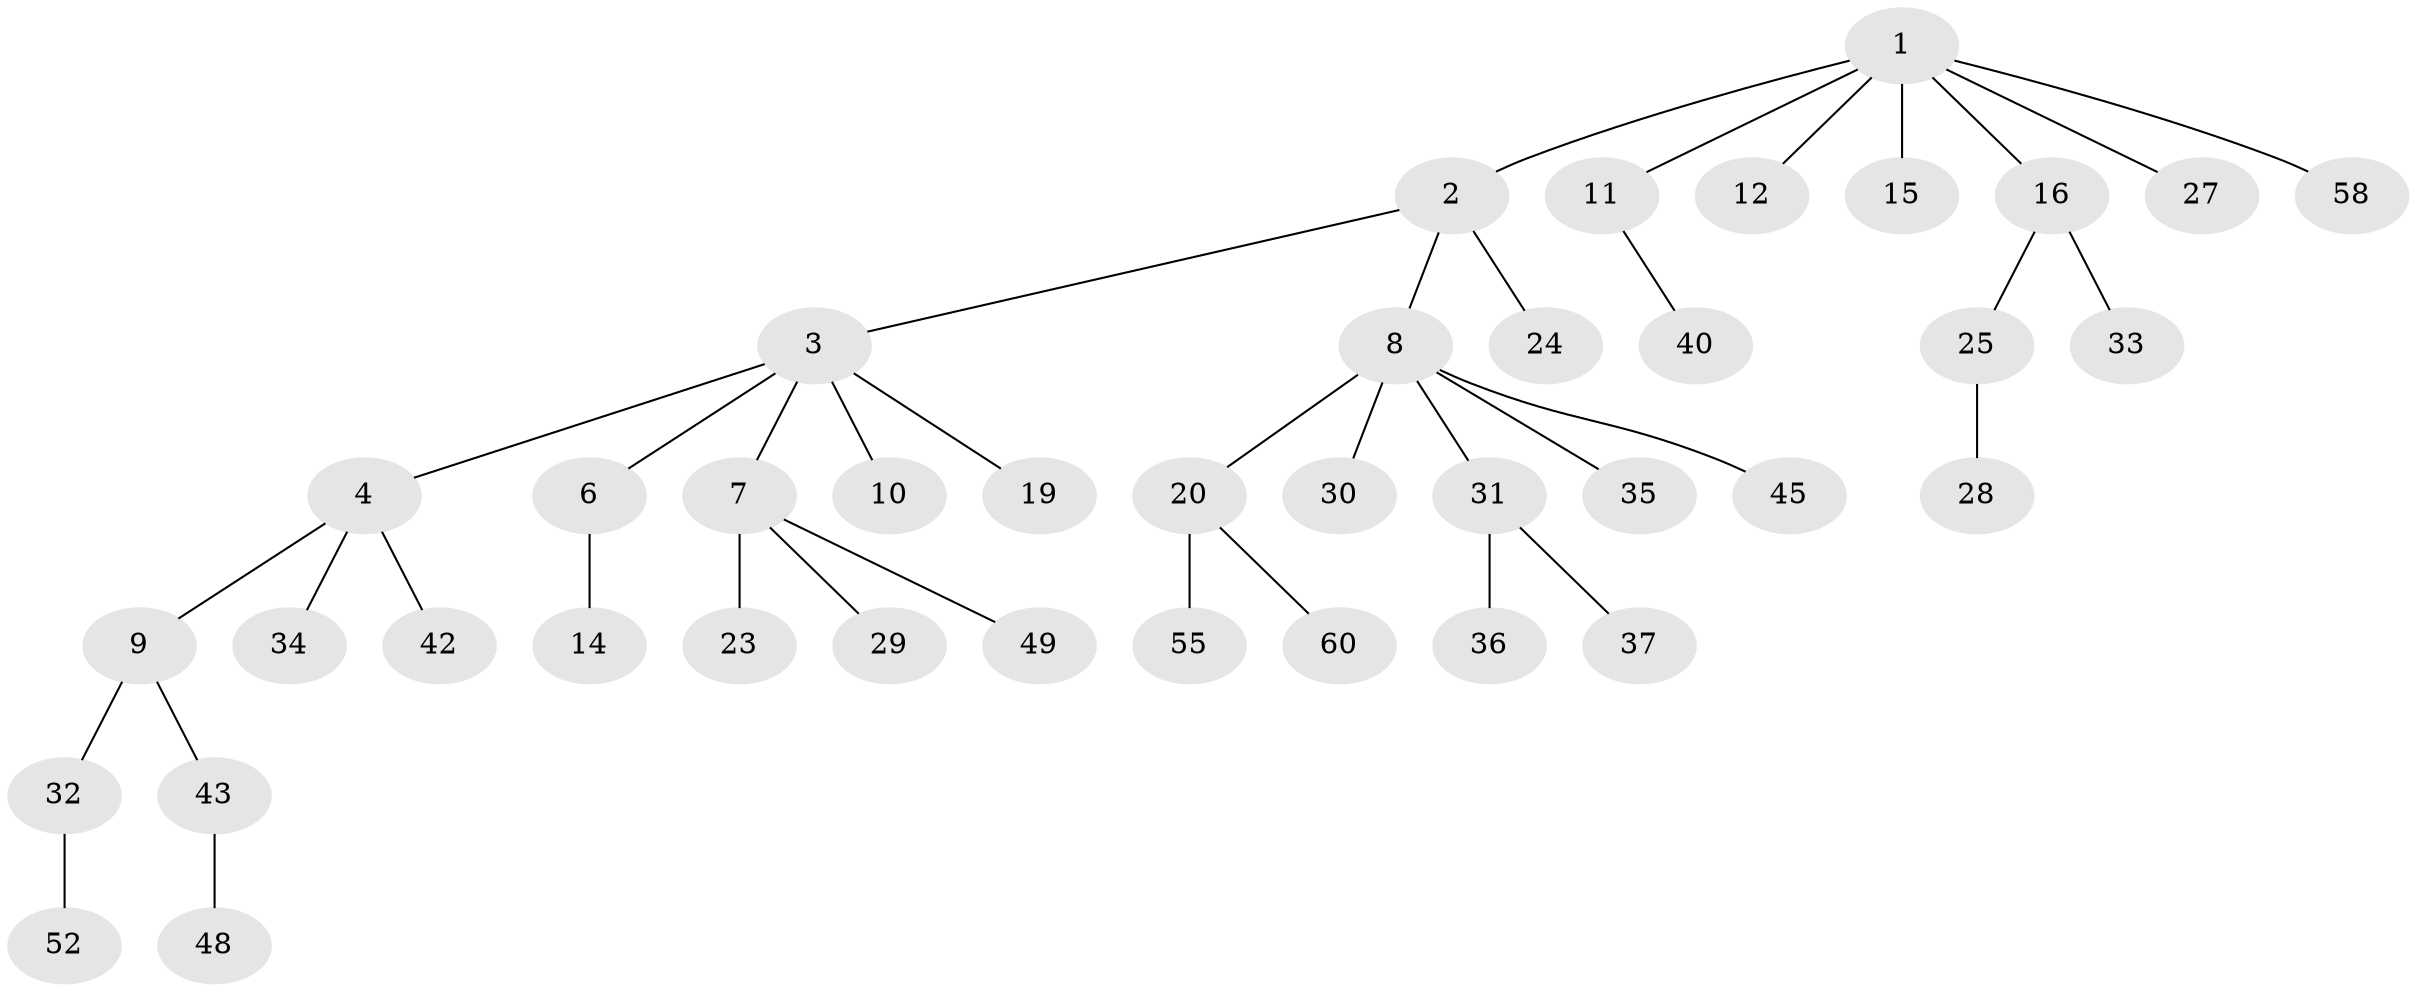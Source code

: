 // original degree distribution, {6: 0.015873015873015872, 5: 0.031746031746031744, 7: 0.015873015873015872, 1: 0.5079365079365079, 3: 0.1111111111111111, 4: 0.06349206349206349, 2: 0.25396825396825395}
// Generated by graph-tools (version 1.1) at 2025/42/03/06/25 10:42:04]
// undirected, 40 vertices, 39 edges
graph export_dot {
graph [start="1"]
  node [color=gray90,style=filled];
  1 [super="+13"];
  2 [super="+44"];
  3 [super="+5"];
  4 [super="+51"];
  6 [super="+26"];
  7 [super="+38"];
  8 [super="+17"];
  9 [super="+21"];
  10;
  11 [super="+57"];
  12;
  14 [super="+46"];
  15;
  16 [super="+18"];
  19 [super="+22"];
  20 [super="+56"];
  23 [super="+54"];
  24;
  25 [super="+63"];
  27 [super="+50"];
  28;
  29 [super="+39"];
  30;
  31 [super="+41"];
  32;
  33 [super="+47"];
  34;
  35;
  36;
  37;
  40 [super="+59"];
  42;
  43;
  45;
  48 [super="+53"];
  49;
  52 [super="+62"];
  55 [super="+61"];
  58;
  60;
  1 -- 2;
  1 -- 11;
  1 -- 12;
  1 -- 27;
  1 -- 58;
  1 -- 16;
  1 -- 15;
  2 -- 3;
  2 -- 8;
  2 -- 24;
  3 -- 4;
  3 -- 6;
  3 -- 7;
  3 -- 10;
  3 -- 19;
  4 -- 9;
  4 -- 34;
  4 -- 42;
  6 -- 14;
  7 -- 23;
  7 -- 29;
  7 -- 49;
  8 -- 31;
  8 -- 45;
  8 -- 35;
  8 -- 20;
  8 -- 30;
  9 -- 43;
  9 -- 32;
  11 -- 40;
  16 -- 33;
  16 -- 25;
  20 -- 55;
  20 -- 60;
  25 -- 28;
  31 -- 36;
  31 -- 37;
  32 -- 52;
  43 -- 48;
}
